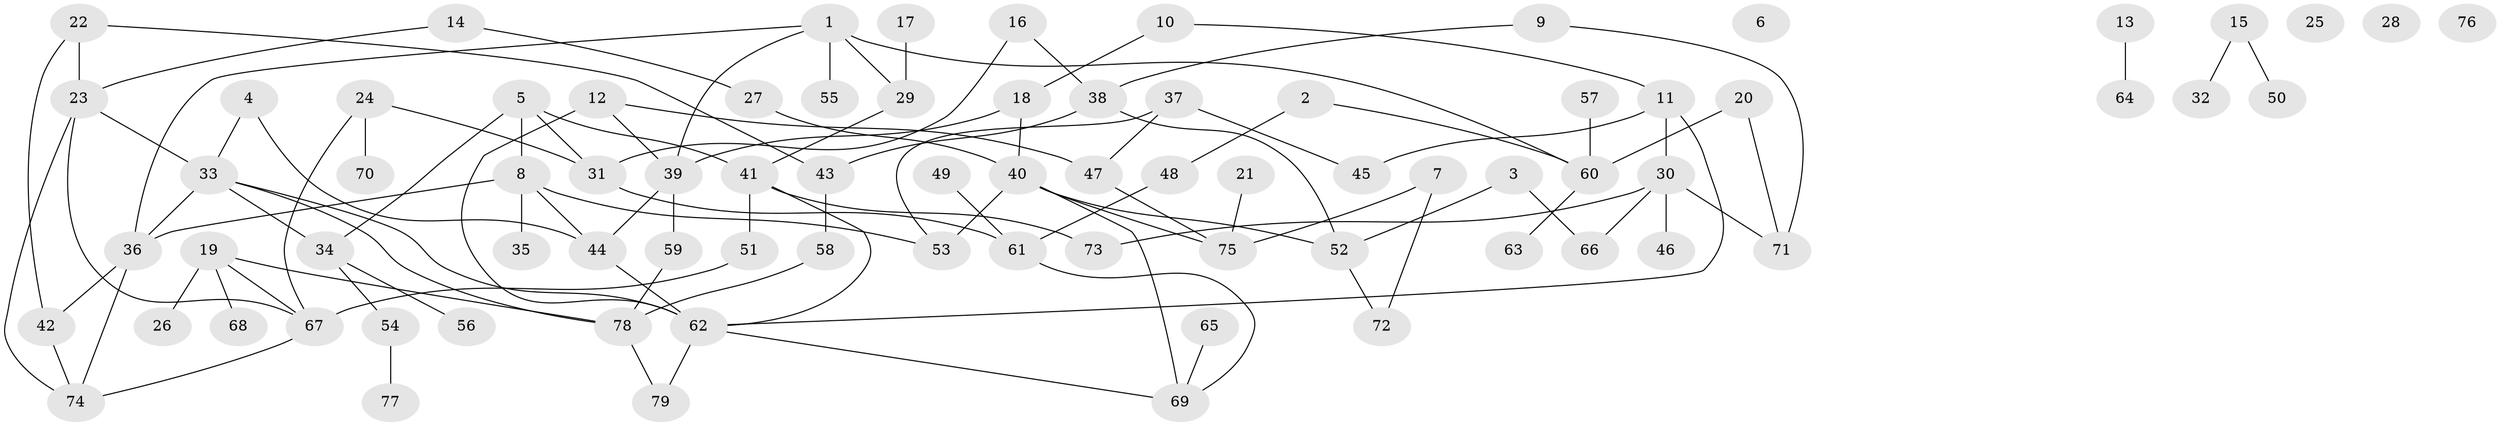 // coarse degree distribution, {8: 0.038461538461538464, 2: 0.15384615384615385, 6: 0.057692307692307696, 0: 0.09615384615384616, 4: 0.1346153846153846, 3: 0.15384615384615385, 1: 0.25, 5: 0.07692307692307693, 7: 0.019230769230769232, 10: 0.019230769230769232}
// Generated by graph-tools (version 1.1) at 2025/23/03/03/25 07:23:26]
// undirected, 79 vertices, 105 edges
graph export_dot {
graph [start="1"]
  node [color=gray90,style=filled];
  1;
  2;
  3;
  4;
  5;
  6;
  7;
  8;
  9;
  10;
  11;
  12;
  13;
  14;
  15;
  16;
  17;
  18;
  19;
  20;
  21;
  22;
  23;
  24;
  25;
  26;
  27;
  28;
  29;
  30;
  31;
  32;
  33;
  34;
  35;
  36;
  37;
  38;
  39;
  40;
  41;
  42;
  43;
  44;
  45;
  46;
  47;
  48;
  49;
  50;
  51;
  52;
  53;
  54;
  55;
  56;
  57;
  58;
  59;
  60;
  61;
  62;
  63;
  64;
  65;
  66;
  67;
  68;
  69;
  70;
  71;
  72;
  73;
  74;
  75;
  76;
  77;
  78;
  79;
  1 -- 29;
  1 -- 36;
  1 -- 39;
  1 -- 55;
  1 -- 60;
  2 -- 48;
  2 -- 60;
  3 -- 52;
  3 -- 66;
  4 -- 33;
  4 -- 44;
  5 -- 8;
  5 -- 31;
  5 -- 34;
  5 -- 41;
  7 -- 72;
  7 -- 75;
  8 -- 35;
  8 -- 36;
  8 -- 44;
  8 -- 53;
  9 -- 38;
  9 -- 71;
  10 -- 11;
  10 -- 18;
  11 -- 30;
  11 -- 45;
  11 -- 62;
  12 -- 39;
  12 -- 47;
  12 -- 62;
  13 -- 64;
  14 -- 23;
  14 -- 27;
  15 -- 32;
  15 -- 50;
  16 -- 31;
  16 -- 38;
  17 -- 29;
  18 -- 39;
  18 -- 40;
  19 -- 26;
  19 -- 67;
  19 -- 68;
  19 -- 78;
  20 -- 60;
  20 -- 71;
  21 -- 75;
  22 -- 23;
  22 -- 42;
  22 -- 43;
  23 -- 33;
  23 -- 67;
  23 -- 74;
  24 -- 31;
  24 -- 67;
  24 -- 70;
  27 -- 40;
  29 -- 41;
  30 -- 46;
  30 -- 66;
  30 -- 71;
  30 -- 73;
  31 -- 61;
  33 -- 34;
  33 -- 36;
  33 -- 62;
  33 -- 78;
  34 -- 54;
  34 -- 56;
  36 -- 42;
  36 -- 74;
  37 -- 45;
  37 -- 47;
  37 -- 53;
  38 -- 43;
  38 -- 52;
  39 -- 44;
  39 -- 59;
  40 -- 52;
  40 -- 53;
  40 -- 69;
  40 -- 75;
  41 -- 51;
  41 -- 62;
  41 -- 73;
  42 -- 74;
  43 -- 58;
  44 -- 62;
  47 -- 75;
  48 -- 61;
  49 -- 61;
  51 -- 67;
  52 -- 72;
  54 -- 77;
  57 -- 60;
  58 -- 78;
  59 -- 78;
  60 -- 63;
  61 -- 69;
  62 -- 69;
  62 -- 79;
  65 -- 69;
  67 -- 74;
  78 -- 79;
}
